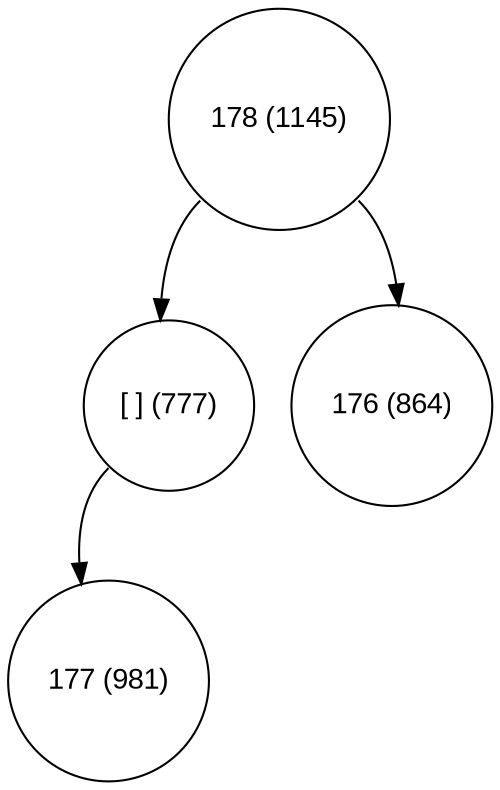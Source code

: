 digraph move_down {
	node [fontname="Arial", shape="circle", width=0.5]; 

	0 [label = "178 (1145)"];
	0:sw -> 1;
	1 [label = "[ ] (777)"];
	1:sw -> 3;
	3 [label = "177 (981)"];
	0:se -> 2;
	2 [label = "176 (864)"];
}
